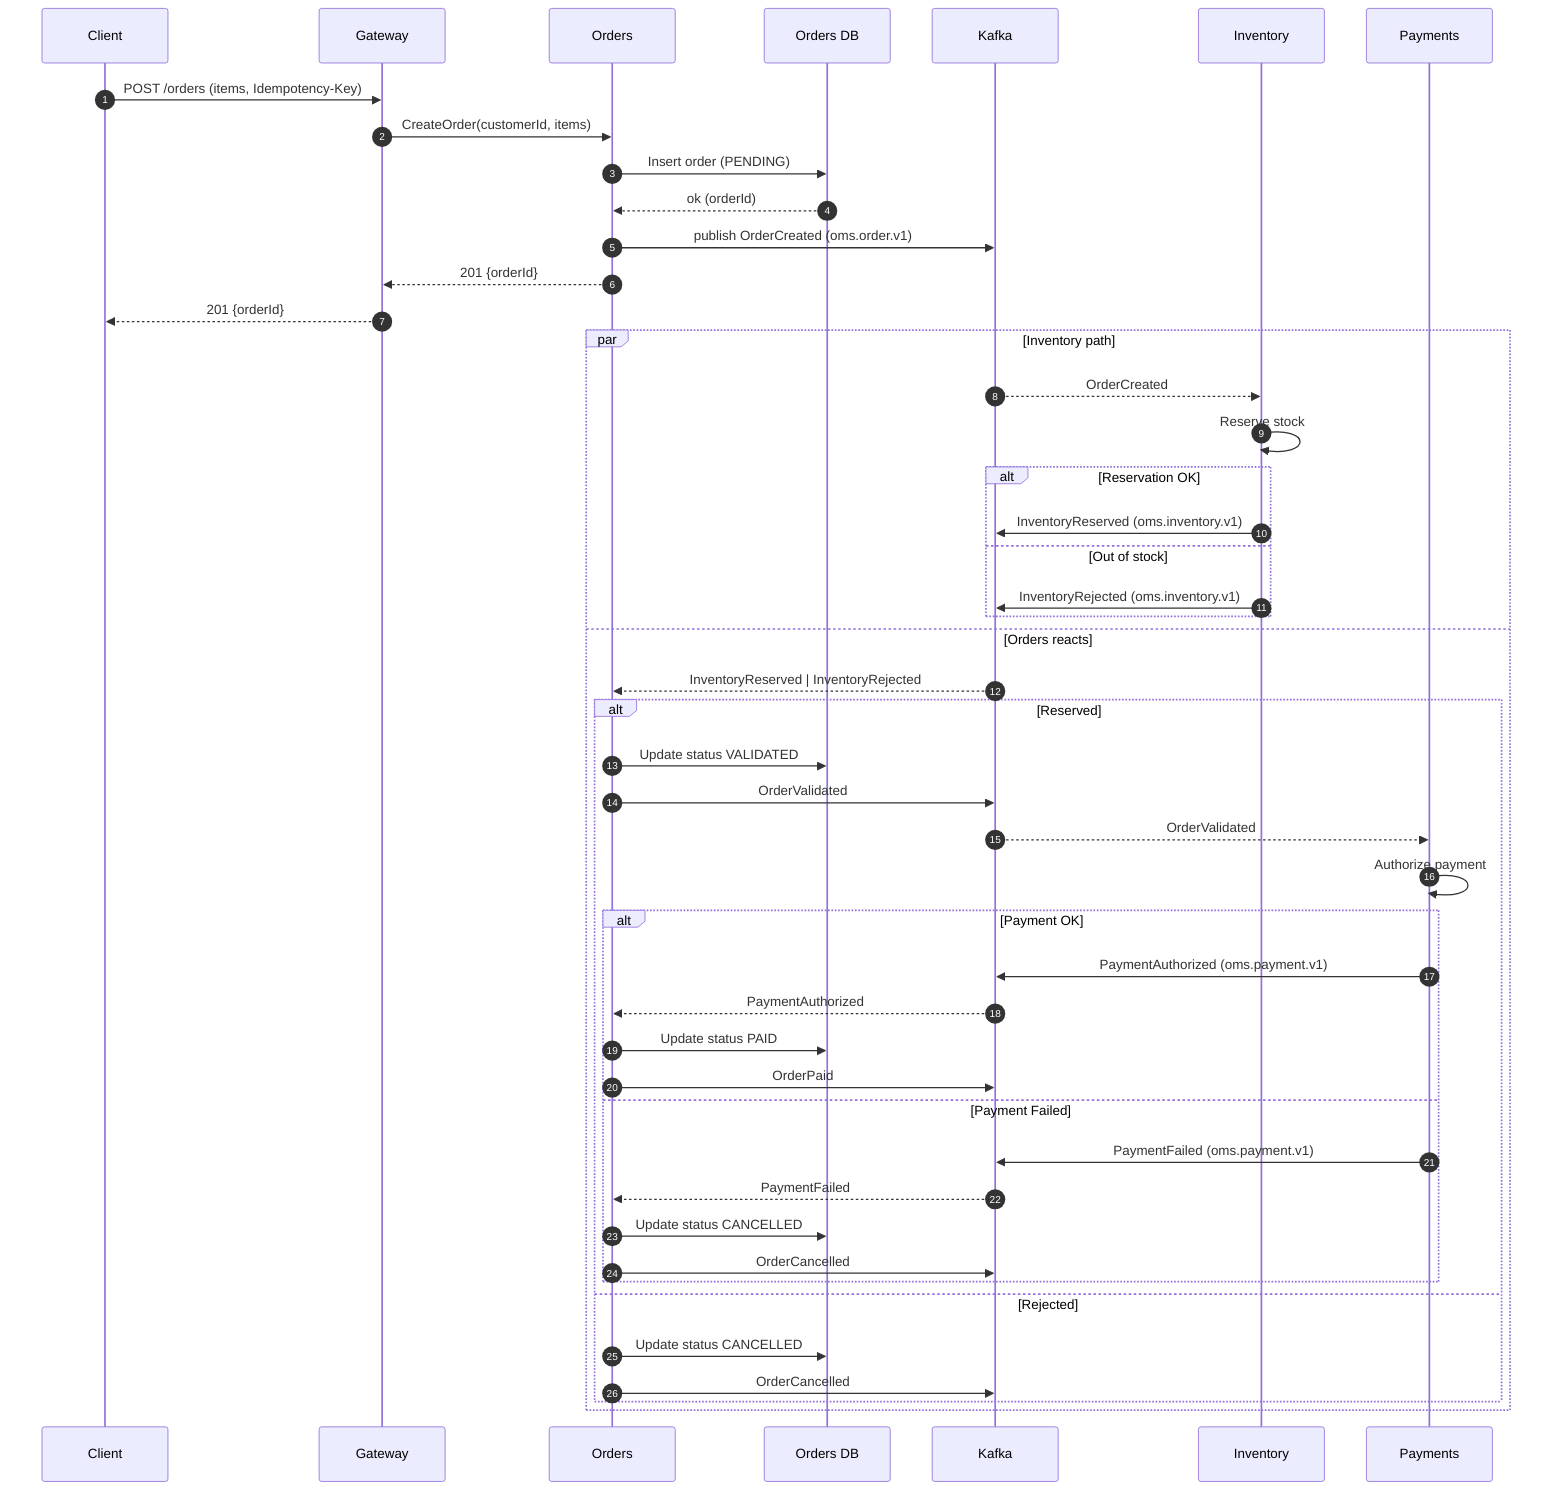 sequenceDiagram
  autonumber
  participant Client
  participant GW as Gateway
  participant ORD as Orders
  participant DB as Orders DB
  participant K as Kafka
  participant INV as Inventory
  participant PAY as Payments

  Client->>GW: POST /orders (items, Idempotency-Key)
  GW->>ORD: CreateOrder(customerId, items)
  ORD->>DB: Insert order (PENDING)
  DB-->>ORD: ok (orderId)
  ORD->>K: publish OrderCreated (oms.order.v1)
  ORD-->>GW: 201 {orderId}
  GW-->>Client: 201 {orderId}

  par Inventory path
    K-->>INV: OrderCreated
    INV->>INV: Reserve stock
    alt Reservation OK
      INV->>K: InventoryReserved (oms.inventory.v1)
    else Out of stock
      INV->>K: InventoryRejected (oms.inventory.v1)
    end
  and Orders reacts
    K-->>ORD: InventoryReserved | InventoryRejected
    alt Reserved
      ORD->>DB: Update status VALIDATED
      ORD->>K: OrderValidated
      K-->>PAY: OrderValidated
      PAY->>PAY: Authorize payment
      alt Payment OK
        PAY->>K: PaymentAuthorized (oms.payment.v1)
        K-->>ORD: PaymentAuthorized
        ORD->>DB: Update status PAID
        ORD->>K: OrderPaid
      else Payment Failed
        PAY->>K: PaymentFailed (oms.payment.v1)
        K-->>ORD: PaymentFailed
        ORD->>DB: Update status CANCELLED
        ORD->>K: OrderCancelled
      end
    else Rejected
      ORD->>DB: Update status CANCELLED
      ORD->>K: OrderCancelled
    end
  end